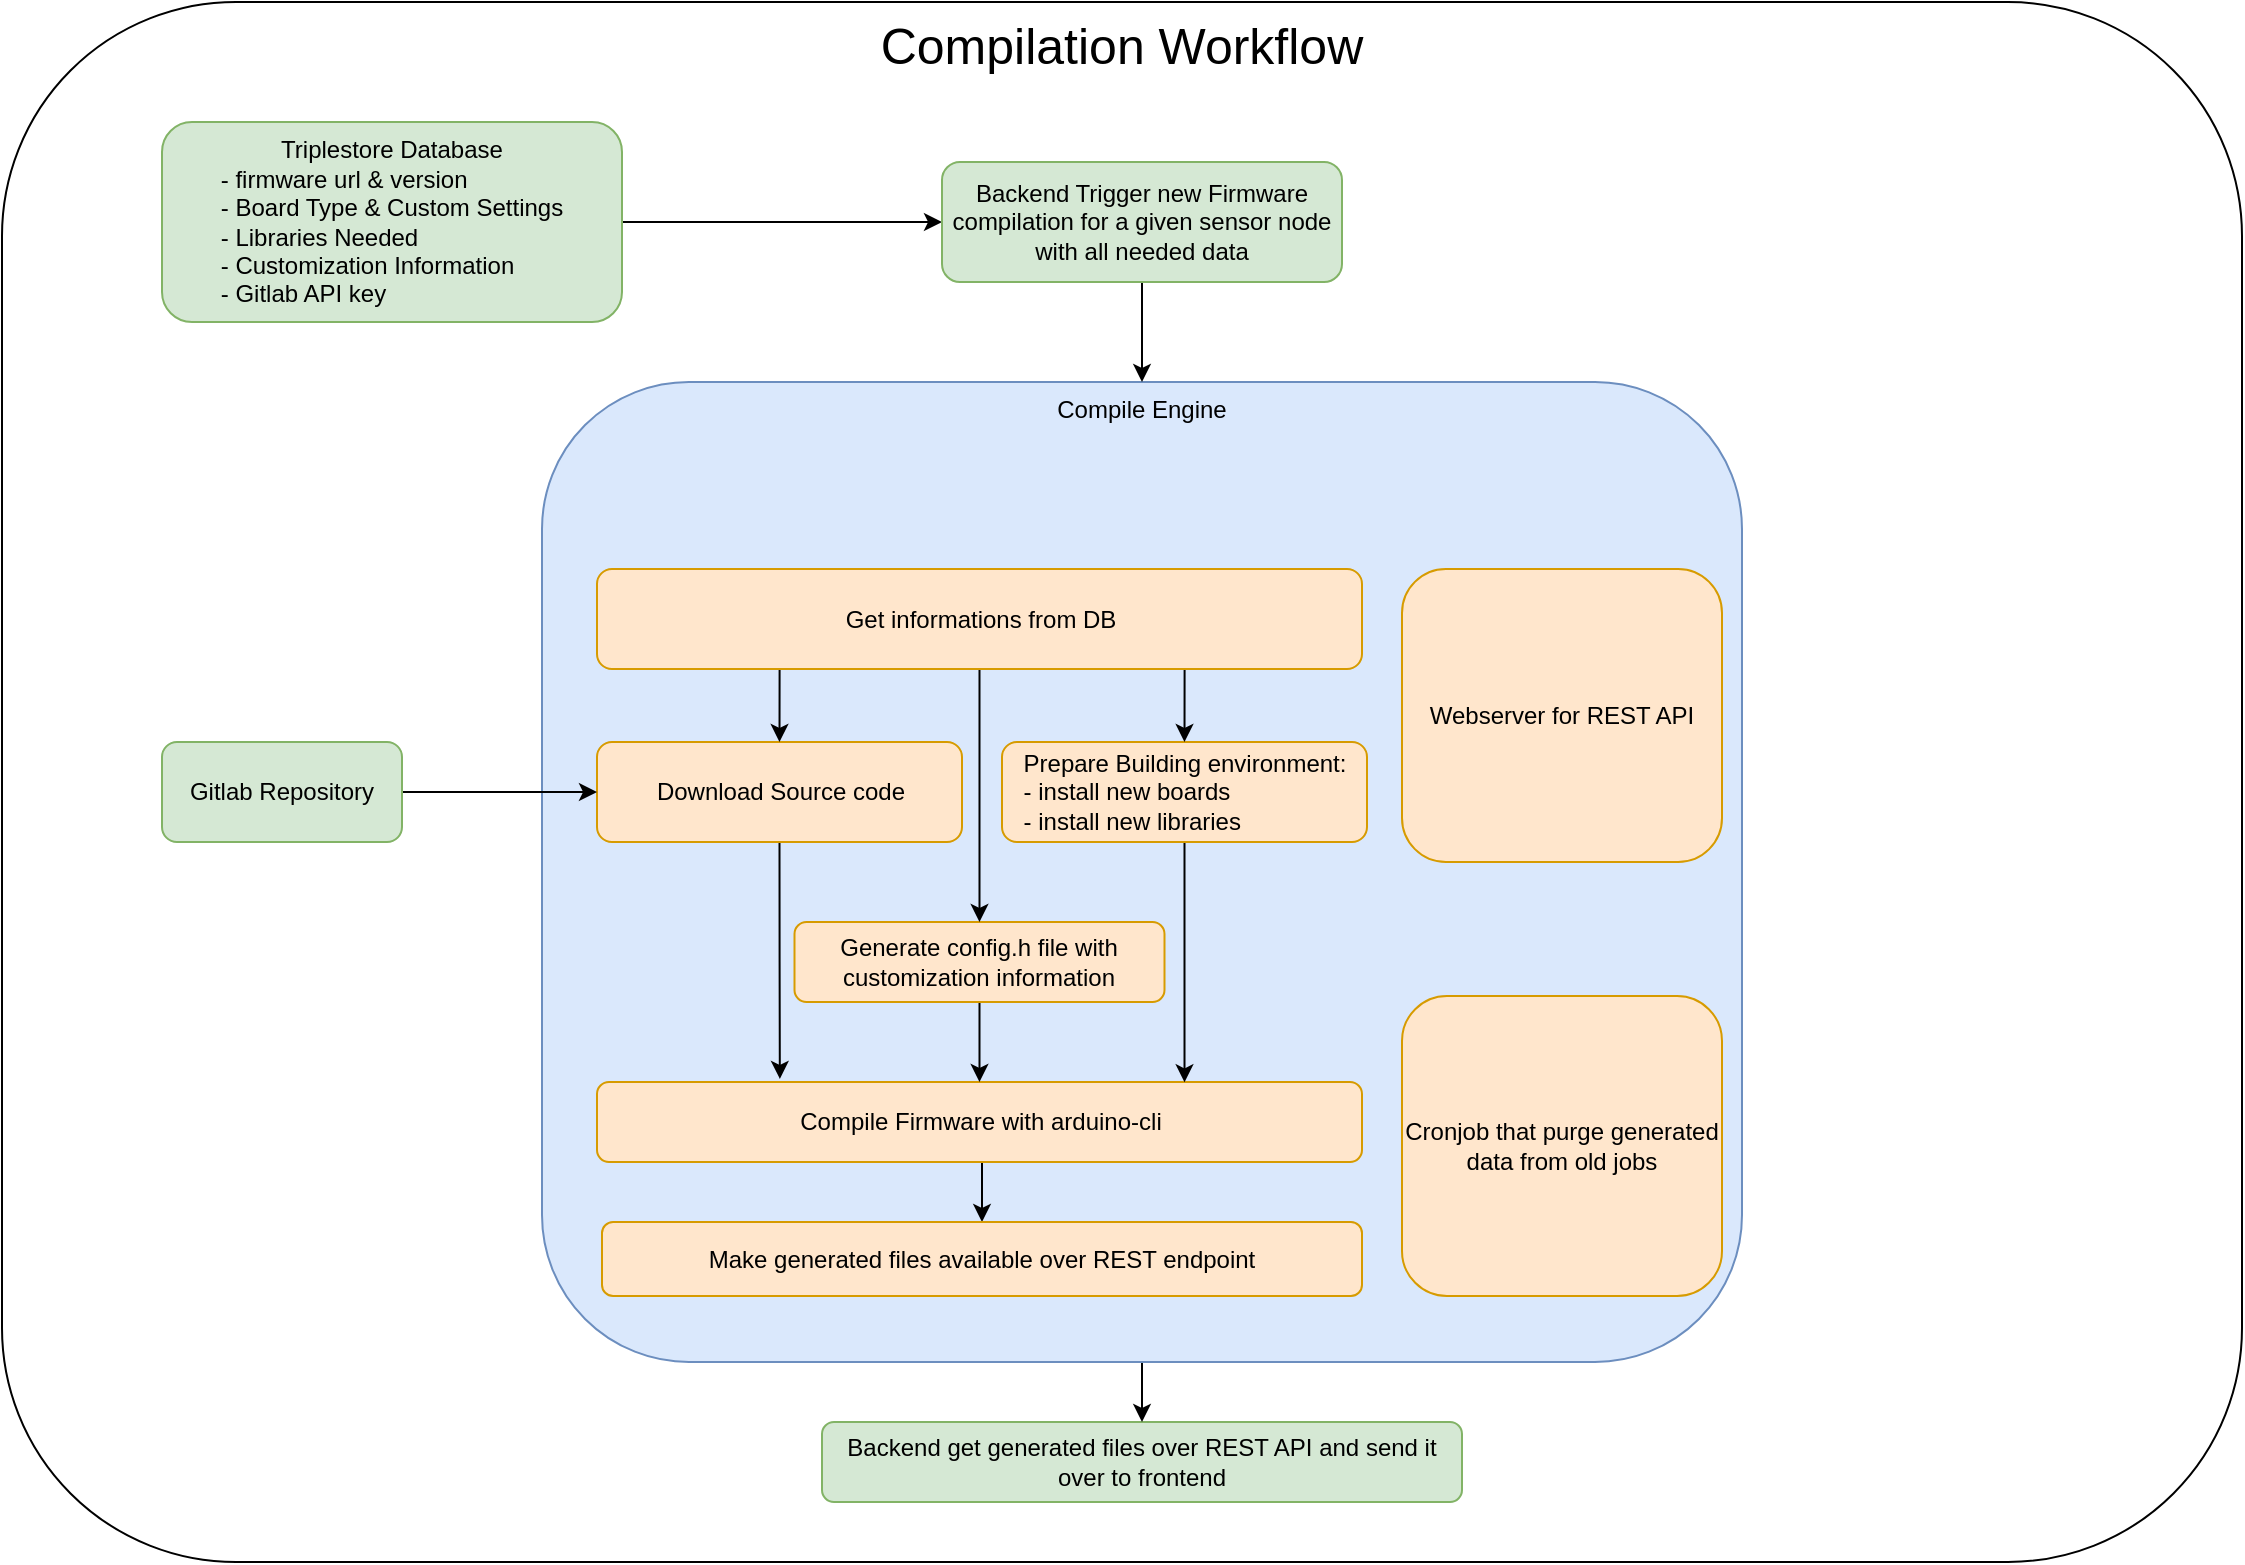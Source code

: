 <mxfile version="21.6.1" type="device">
  <diagram name="Page-1" id="ydgUN3jclBdSU57LJY2e">
    <mxGraphModel dx="1230" dy="1676" grid="1" gridSize="10" guides="1" tooltips="1" connect="1" arrows="1" fold="1" page="1" pageScale="1" pageWidth="1169" pageHeight="827" math="0" shadow="0">
      <root>
        <mxCell id="0" />
        <mxCell id="1" parent="0" />
        <mxCell id="gs30xLeirJ7YLoKCSh7--33" value="&lt;font style=&quot;font-size: 25px;&quot;&gt;Compilation Workflow&lt;/font&gt;" style="rounded=1;whiteSpace=wrap;html=1;align=center;verticalAlign=top;" parent="1" vertex="1">
          <mxGeometry x="230" y="-260" width="1120" height="780" as="geometry" />
        </mxCell>
        <mxCell id="gs30xLeirJ7YLoKCSh7--1" value="Backend get generated files over REST API and send it over to frontend" style="rounded=1;whiteSpace=wrap;html=1;fillColor=#d5e8d4;strokeColor=#82b366;" parent="1" vertex="1">
          <mxGeometry x="640" y="450" width="320" height="40" as="geometry" />
        </mxCell>
        <mxCell id="sLVnJPyWkDUqHxuiRs0E-4" style="edgeStyle=orthogonalEdgeStyle;rounded=0;orthogonalLoop=1;jettySize=auto;html=1;exitX=0.5;exitY=1;exitDx=0;exitDy=0;entryX=0.5;entryY=0;entryDx=0;entryDy=0;" edge="1" parent="1" source="gs30xLeirJ7YLoKCSh7--2" target="gs30xLeirJ7YLoKCSh7--1">
          <mxGeometry relative="1" as="geometry" />
        </mxCell>
        <mxCell id="gs30xLeirJ7YLoKCSh7--2" value="Compile Engine" style="rounded=1;whiteSpace=wrap;html=1;verticalAlign=top;fillColor=#dae8fc;strokeColor=#6c8ebf;" parent="1" vertex="1">
          <mxGeometry x="500" y="-70" width="600" height="490" as="geometry" />
        </mxCell>
        <mxCell id="gs30xLeirJ7YLoKCSh7--32" style="edgeStyle=orthogonalEdgeStyle;rounded=0;orthogonalLoop=1;jettySize=auto;html=1;exitX=0.5;exitY=1;exitDx=0;exitDy=0;entryX=0.5;entryY=0;entryDx=0;entryDy=0;" parent="1" source="gs30xLeirJ7YLoKCSh7--3" target="gs30xLeirJ7YLoKCSh7--24" edge="1">
          <mxGeometry relative="1" as="geometry" />
        </mxCell>
        <mxCell id="gs30xLeirJ7YLoKCSh7--3" value="Compile Firmware with arduino-cli" style="rounded=1;whiteSpace=wrap;html=1;fillColor=#ffe6cc;strokeColor=#d79b00;" parent="1" vertex="1">
          <mxGeometry x="527.5" y="280" width="382.5" height="40" as="geometry" />
        </mxCell>
        <mxCell id="sLVnJPyWkDUqHxuiRs0E-7" style="edgeStyle=orthogonalEdgeStyle;rounded=0;orthogonalLoop=1;jettySize=auto;html=1;exitX=1;exitY=0.5;exitDx=0;exitDy=0;entryX=0;entryY=0.5;entryDx=0;entryDy=0;" edge="1" parent="1" source="gs30xLeirJ7YLoKCSh7--4" target="gs30xLeirJ7YLoKCSh7--28">
          <mxGeometry relative="1" as="geometry" />
        </mxCell>
        <mxCell id="gs30xLeirJ7YLoKCSh7--4" value="Triplestore Database&lt;br&gt;&lt;div style=&quot;text-align: left;&quot;&gt;&lt;span style=&quot;background-color: initial;&quot;&gt;- firmware url &amp;amp; version&lt;/span&gt;&lt;/div&gt;&lt;div style=&quot;text-align: left;&quot;&gt;&lt;span style=&quot;background-color: initial;&quot;&gt;- Board Type &amp;amp; Custom Settings&lt;/span&gt;&lt;/div&gt;&lt;div style=&quot;text-align: left;&quot;&gt;&lt;span style=&quot;background-color: initial;&quot;&gt;- Libraries Needed&lt;/span&gt;&lt;/div&gt;&lt;div style=&quot;text-align: left;&quot;&gt;&lt;span style=&quot;background-color: initial;&quot;&gt;- Customization Information&lt;/span&gt;&lt;/div&gt;&lt;div style=&quot;text-align: left;&quot;&gt;&lt;span style=&quot;background-color: initial;&quot;&gt;- Gitlab API key&lt;/span&gt;&lt;/div&gt;" style="rounded=1;whiteSpace=wrap;html=1;fillColor=#d5e8d4;strokeColor=#82b366;" parent="1" vertex="1">
          <mxGeometry x="310" y="-200" width="230" height="100" as="geometry" />
        </mxCell>
        <mxCell id="gs30xLeirJ7YLoKCSh7--23" style="edgeStyle=orthogonalEdgeStyle;rounded=0;orthogonalLoop=1;jettySize=auto;html=1;exitX=0.5;exitY=1;exitDx=0;exitDy=0;entryX=0.5;entryY=0;entryDx=0;entryDy=0;" parent="1" source="gs30xLeirJ7YLoKCSh7--7" target="gs30xLeirJ7YLoKCSh7--3" edge="1">
          <mxGeometry relative="1" as="geometry" />
        </mxCell>
        <mxCell id="gs30xLeirJ7YLoKCSh7--7" value="Generate config.h file with customization information" style="rounded=1;whiteSpace=wrap;html=1;fillColor=#ffe6cc;strokeColor=#d79b00;" parent="1" vertex="1">
          <mxGeometry x="626.25" y="200" width="185" height="40" as="geometry" />
        </mxCell>
        <mxCell id="gs30xLeirJ7YLoKCSh7--22" style="edgeStyle=orthogonalEdgeStyle;rounded=0;orthogonalLoop=1;jettySize=auto;html=1;exitX=0.5;exitY=1;exitDx=0;exitDy=0;entryX=0.768;entryY=0.004;entryDx=0;entryDy=0;entryPerimeter=0;" parent="1" source="gs30xLeirJ7YLoKCSh7--8" target="gs30xLeirJ7YLoKCSh7--3" edge="1">
          <mxGeometry relative="1" as="geometry" />
        </mxCell>
        <mxCell id="gs30xLeirJ7YLoKCSh7--8" value="Prepare Building environment:&lt;br&gt;&lt;div style=&quot;text-align: left;&quot;&gt;&lt;span style=&quot;background-color: initial;&quot;&gt;- install new boards&lt;/span&gt;&lt;/div&gt;&lt;div style=&quot;text-align: left;&quot;&gt;&lt;span style=&quot;background-color: initial;&quot;&gt;- install new libraries&lt;/span&gt;&lt;/div&gt;" style="rounded=1;whiteSpace=wrap;html=1;fillColor=#ffe6cc;strokeColor=#d79b00;" parent="1" vertex="1">
          <mxGeometry x="730" y="110" width="182.5" height="50" as="geometry" />
        </mxCell>
        <mxCell id="gs30xLeirJ7YLoKCSh7--21" style="edgeStyle=orthogonalEdgeStyle;rounded=0;orthogonalLoop=1;jettySize=auto;html=1;exitX=0.5;exitY=1;exitDx=0;exitDy=0;entryX=0.239;entryY=-0.039;entryDx=0;entryDy=0;entryPerimeter=0;" parent="1" source="gs30xLeirJ7YLoKCSh7--9" target="gs30xLeirJ7YLoKCSh7--3" edge="1">
          <mxGeometry relative="1" as="geometry" />
        </mxCell>
        <mxCell id="gs30xLeirJ7YLoKCSh7--9" value="Download Source code" style="rounded=1;whiteSpace=wrap;html=1;fillColor=#ffe6cc;strokeColor=#d79b00;" parent="1" vertex="1">
          <mxGeometry x="527.5" y="110" width="182.5" height="50" as="geometry" />
        </mxCell>
        <mxCell id="gs30xLeirJ7YLoKCSh7--16" style="edgeStyle=orthogonalEdgeStyle;rounded=0;orthogonalLoop=1;jettySize=auto;html=1;exitX=0.25;exitY=1;exitDx=0;exitDy=0;entryX=0.5;entryY=0;entryDx=0;entryDy=0;" parent="1" source="gs30xLeirJ7YLoKCSh7--11" target="gs30xLeirJ7YLoKCSh7--9" edge="1">
          <mxGeometry relative="1" as="geometry" />
        </mxCell>
        <mxCell id="gs30xLeirJ7YLoKCSh7--18" style="edgeStyle=orthogonalEdgeStyle;rounded=0;orthogonalLoop=1;jettySize=auto;html=1;exitX=0.75;exitY=1;exitDx=0;exitDy=0;entryX=0.5;entryY=0;entryDx=0;entryDy=0;" parent="1" source="gs30xLeirJ7YLoKCSh7--11" target="gs30xLeirJ7YLoKCSh7--8" edge="1">
          <mxGeometry relative="1" as="geometry" />
        </mxCell>
        <mxCell id="gs30xLeirJ7YLoKCSh7--20" style="edgeStyle=orthogonalEdgeStyle;rounded=0;orthogonalLoop=1;jettySize=auto;html=1;exitX=0.5;exitY=1;exitDx=0;exitDy=0;entryX=0.5;entryY=0;entryDx=0;entryDy=0;" parent="1" source="gs30xLeirJ7YLoKCSh7--11" target="gs30xLeirJ7YLoKCSh7--7" edge="1">
          <mxGeometry relative="1" as="geometry" />
        </mxCell>
        <mxCell id="gs30xLeirJ7YLoKCSh7--11" value="Get informations from DB" style="rounded=1;whiteSpace=wrap;html=1;fillColor=#ffe6cc;strokeColor=#d79b00;" parent="1" vertex="1">
          <mxGeometry x="527.5" y="23.5" width="382.5" height="50" as="geometry" />
        </mxCell>
        <mxCell id="gs30xLeirJ7YLoKCSh7--24" value="Make generated files available over REST endpoint" style="rounded=1;whiteSpace=wrap;html=1;fillColor=#ffe6cc;strokeColor=#d79b00;" parent="1" vertex="1">
          <mxGeometry x="530" y="350" width="380" height="37" as="geometry" />
        </mxCell>
        <mxCell id="gs30xLeirJ7YLoKCSh7--30" style="edgeStyle=orthogonalEdgeStyle;rounded=0;orthogonalLoop=1;jettySize=auto;html=1;exitX=1;exitY=0.5;exitDx=0;exitDy=0;entryX=0;entryY=0.5;entryDx=0;entryDy=0;" parent="1" source="gs30xLeirJ7YLoKCSh7--25" target="gs30xLeirJ7YLoKCSh7--9" edge="1">
          <mxGeometry relative="1" as="geometry" />
        </mxCell>
        <mxCell id="gs30xLeirJ7YLoKCSh7--25" value="Gitlab Repository" style="rounded=1;whiteSpace=wrap;html=1;fillColor=#d5e8d4;strokeColor=#82b366;" parent="1" vertex="1">
          <mxGeometry x="310" y="110" width="120" height="50" as="geometry" />
        </mxCell>
        <mxCell id="gs30xLeirJ7YLoKCSh7--29" style="edgeStyle=orthogonalEdgeStyle;rounded=0;orthogonalLoop=1;jettySize=auto;html=1;exitX=0.5;exitY=1;exitDx=0;exitDy=0;entryX=0.5;entryY=0;entryDx=0;entryDy=0;" parent="1" source="gs30xLeirJ7YLoKCSh7--28" target="gs30xLeirJ7YLoKCSh7--2" edge="1">
          <mxGeometry relative="1" as="geometry" />
        </mxCell>
        <mxCell id="gs30xLeirJ7YLoKCSh7--28" value="Backend Trigger new Firmware compilation for a given sensor node with all needed data" style="rounded=1;whiteSpace=wrap;html=1;fillColor=#d5e8d4;strokeColor=#82b366;" parent="1" vertex="1">
          <mxGeometry x="700" y="-180" width="200" height="60" as="geometry" />
        </mxCell>
        <mxCell id="sLVnJPyWkDUqHxuiRs0E-2" value="Webserver for REST API" style="rounded=1;whiteSpace=wrap;html=1;fillColor=#ffe6cc;strokeColor=#d79b00;" vertex="1" parent="1">
          <mxGeometry x="930" y="23.5" width="160" height="146.5" as="geometry" />
        </mxCell>
        <mxCell id="sLVnJPyWkDUqHxuiRs0E-3" value="Cronjob that purge generated data from old jobs" style="rounded=1;whiteSpace=wrap;html=1;fillColor=#ffe6cc;strokeColor=#d79b00;" vertex="1" parent="1">
          <mxGeometry x="930" y="237" width="160" height="150" as="geometry" />
        </mxCell>
      </root>
    </mxGraphModel>
  </diagram>
</mxfile>
